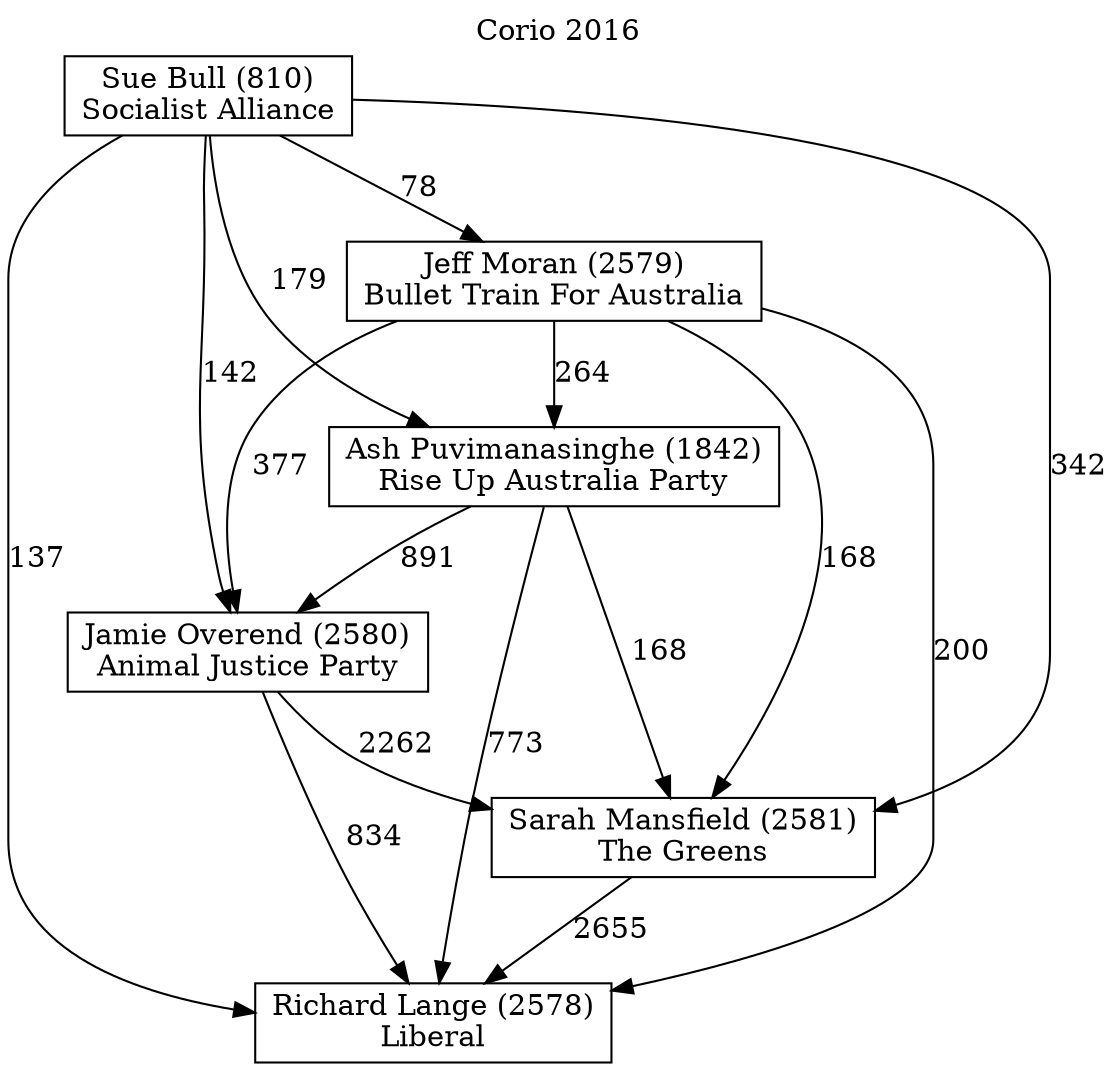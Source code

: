 // House preference flow
digraph "Richard Lange (2578)_Corio_2016" {
	graph [label="Corio 2016" labelloc=t mclimit=10]
	node [shape=box]
	"Richard Lange (2578)" [label="Richard Lange (2578)
Liberal"]
	"Sarah Mansfield (2581)" [label="Sarah Mansfield (2581)
The Greens"]
	"Jamie Overend (2580)" [label="Jamie Overend (2580)
Animal Justice Party"]
	"Ash Puvimanasinghe (1842)" [label="Ash Puvimanasinghe (1842)
Rise Up Australia Party"]
	"Jeff Moran (2579)" [label="Jeff Moran (2579)
Bullet Train For Australia"]
	"Sue Bull (810)" [label="Sue Bull (810)
Socialist Alliance"]
	"Sarah Mansfield (2581)" -> "Richard Lange (2578)" [label=2655]
	"Jamie Overend (2580)" -> "Sarah Mansfield (2581)" [label=2262]
	"Ash Puvimanasinghe (1842)" -> "Jamie Overend (2580)" [label=891]
	"Jeff Moran (2579)" -> "Ash Puvimanasinghe (1842)" [label=264]
	"Sue Bull (810)" -> "Jeff Moran (2579)" [label=78]
	"Jamie Overend (2580)" -> "Richard Lange (2578)" [label=834]
	"Ash Puvimanasinghe (1842)" -> "Richard Lange (2578)" [label=773]
	"Jeff Moran (2579)" -> "Richard Lange (2578)" [label=200]
	"Sue Bull (810)" -> "Richard Lange (2578)" [label=137]
	"Sue Bull (810)" -> "Ash Puvimanasinghe (1842)" [label=179]
	"Jeff Moran (2579)" -> "Jamie Overend (2580)" [label=377]
	"Sue Bull (810)" -> "Jamie Overend (2580)" [label=142]
	"Ash Puvimanasinghe (1842)" -> "Sarah Mansfield (2581)" [label=168]
	"Jeff Moran (2579)" -> "Sarah Mansfield (2581)" [label=168]
	"Sue Bull (810)" -> "Sarah Mansfield (2581)" [label=342]
}
